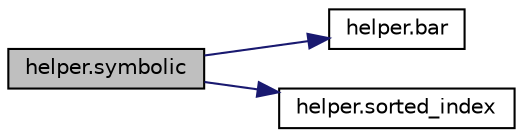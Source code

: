 digraph "helper.symbolic"
{
 // INTERACTIVE_SVG=YES
 // LATEX_PDF_SIZE
  edge [fontname="Helvetica",fontsize="10",labelfontname="Helvetica",labelfontsize="10"];
  node [fontname="Helvetica",fontsize="10",shape=record];
  rankdir="LR";
  Node1 [label="helper.symbolic",height=0.2,width=0.4,color="black", fillcolor="grey75", style="filled", fontcolor="black",tooltip=" "];
  Node1 -> Node2 [color="midnightblue",fontsize="10",style="solid",fontname="Helvetica"];
  Node2 [label="helper.bar",height=0.2,width=0.4,color="black", fillcolor="white", style="filled",URL="$namespacehelper.html#ab60c4dd7f540f108c653b6039bd501fd",tooltip=" "];
  Node1 -> Node3 [color="midnightblue",fontsize="10",style="solid",fontname="Helvetica"];
  Node3 [label="helper.sorted_index",height=0.2,width=0.4,color="black", fillcolor="white", style="filled",URL="$namespacehelper.html#ad480eff0e53877e348187a7ccf699d9d",tooltip=" "];
}
